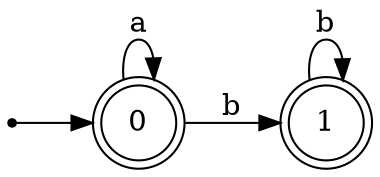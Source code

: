 digraph finite_state_machine {
	rankdir=LR;
	size="10,10"

	node [shape = doublecircle]; 0 1 ;
	node [shape = point ]; q;
	node [shape = circle];

	q -> 0;
	0 -> 0 [label = "a"];
	0 -> 1 [label = "b"];
	1 -> 1 [label = "b"];


}
